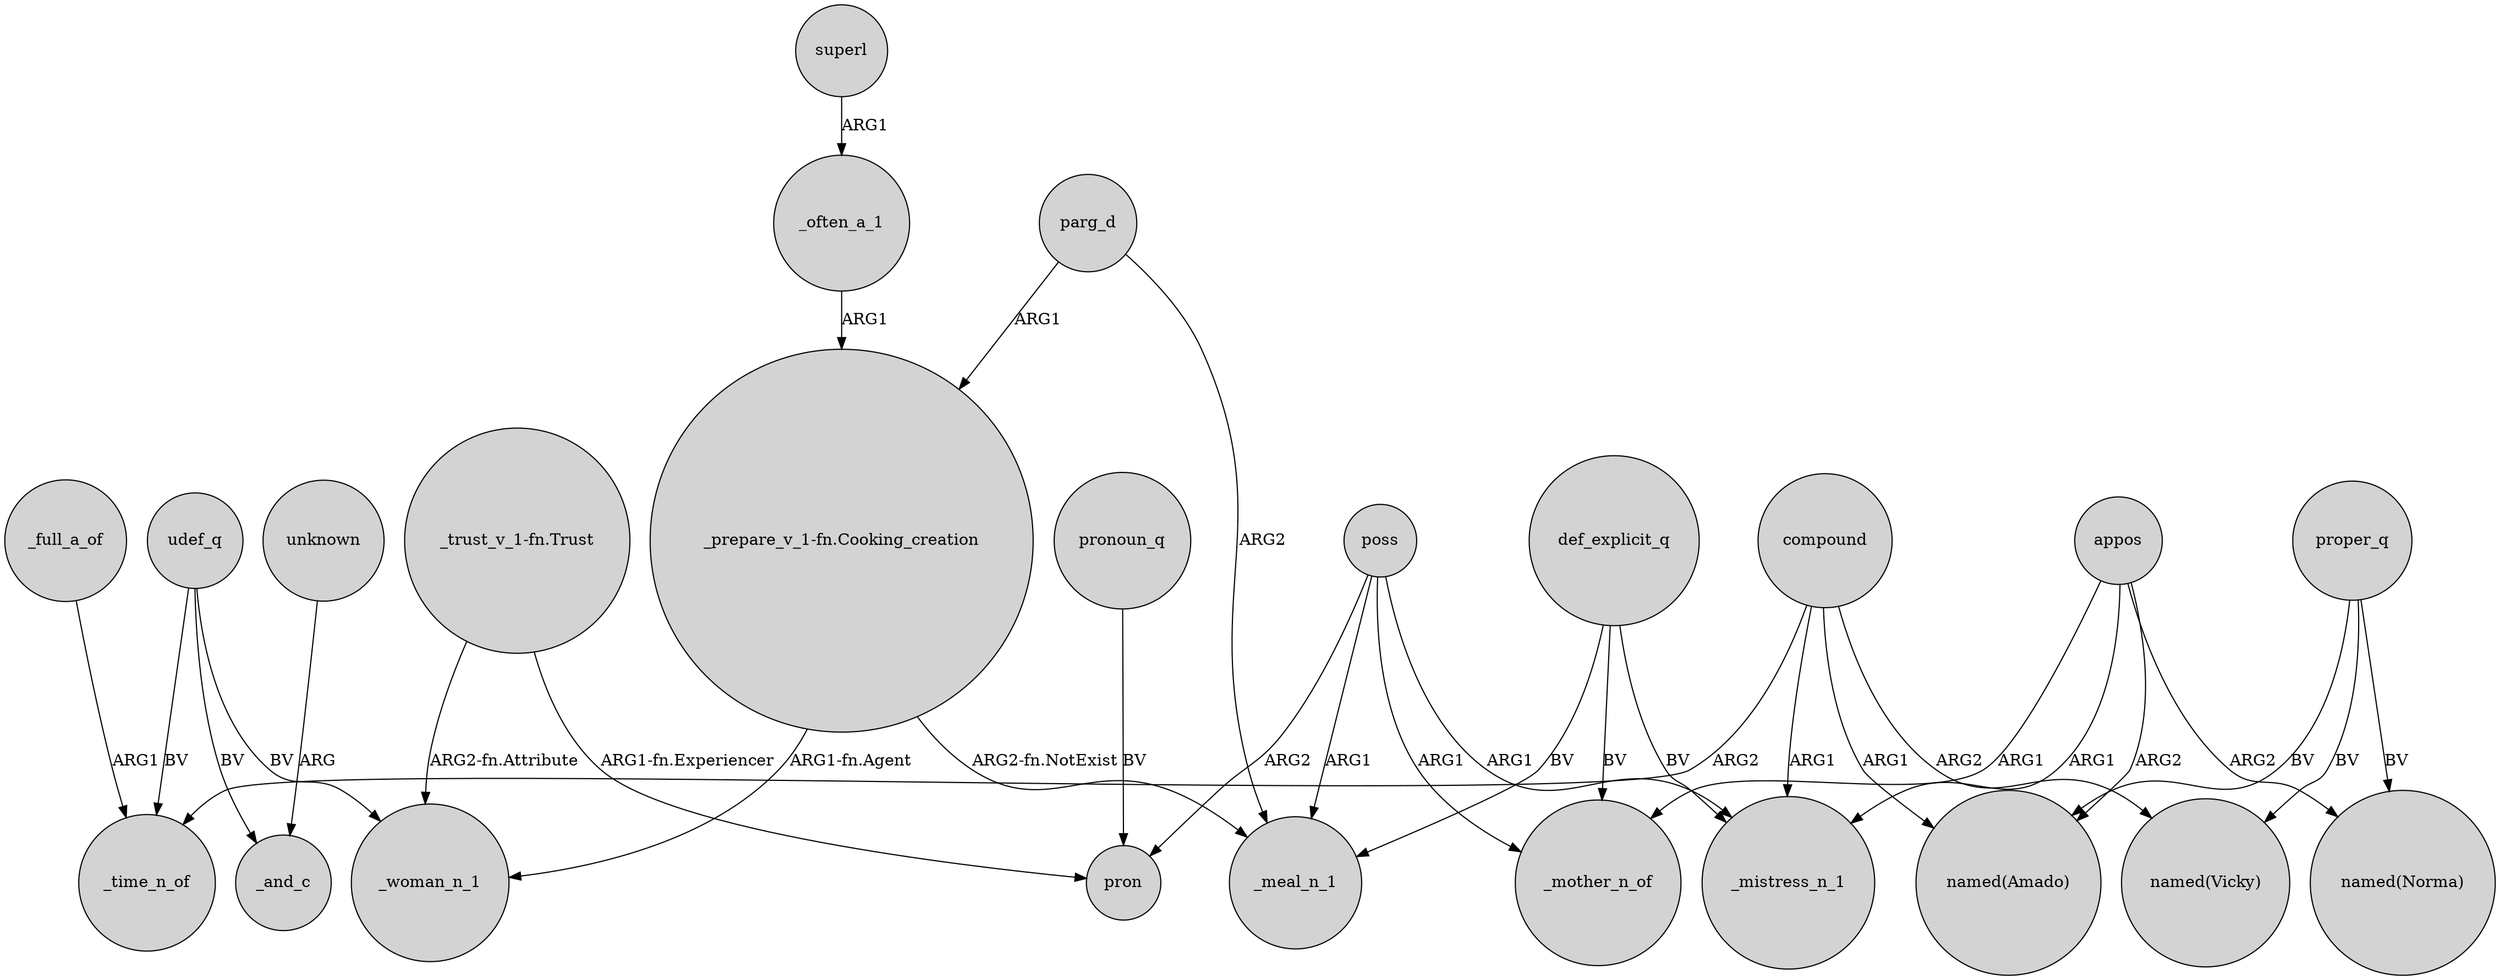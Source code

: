 digraph {
	node [shape=circle style=filled]
	_full_a_of -> _time_n_of [label=ARG1]
	appos -> "named(Norma)" [label=ARG2]
	parg_d -> _meal_n_1 [label=ARG2]
	poss -> pron [label=ARG2]
	udef_q -> _woman_n_1 [label=BV]
	parg_d -> "_prepare_v_1-fn.Cooking_creation" [label=ARG1]
	proper_q -> "named(Norma)" [label=BV]
	compound -> _mistress_n_1 [label=ARG1]
	def_explicit_q -> _mother_n_of [label=BV]
	superl -> _often_a_1 [label=ARG1]
	compound -> "named(Vicky)" [label=ARG2]
	appos -> _mistress_n_1 [label=ARG1]
	appos -> _mother_n_of [label=ARG1]
	poss -> _meal_n_1 [label=ARG1]
	poss -> _mistress_n_1 [label=ARG1]
	appos -> "named(Amado)" [label=ARG2]
	"_prepare_v_1-fn.Cooking_creation" -> _woman_n_1 [label="ARG1-fn.Agent"]
	pronoun_q -> pron [label=BV]
	"_trust_v_1-fn.Trust" -> _woman_n_1 [label="ARG2-fn.Attribute"]
	_often_a_1 -> "_prepare_v_1-fn.Cooking_creation" [label=ARG1]
	unknown -> _and_c [label=ARG]
	"_trust_v_1-fn.Trust" -> pron [label="ARG1-fn.Experiencer"]
	udef_q -> _time_n_of [label=BV]
	def_explicit_q -> _meal_n_1 [label=BV]
	poss -> _mother_n_of [label=ARG1]
	compound -> _time_n_of [label=ARG2]
	proper_q -> "named(Amado)" [label=BV]
	"_prepare_v_1-fn.Cooking_creation" -> _meal_n_1 [label="ARG2-fn.NotExist"]
	proper_q -> "named(Vicky)" [label=BV]
	def_explicit_q -> _mistress_n_1 [label=BV]
	compound -> "named(Amado)" [label=ARG1]
	udef_q -> _and_c [label=BV]
}
